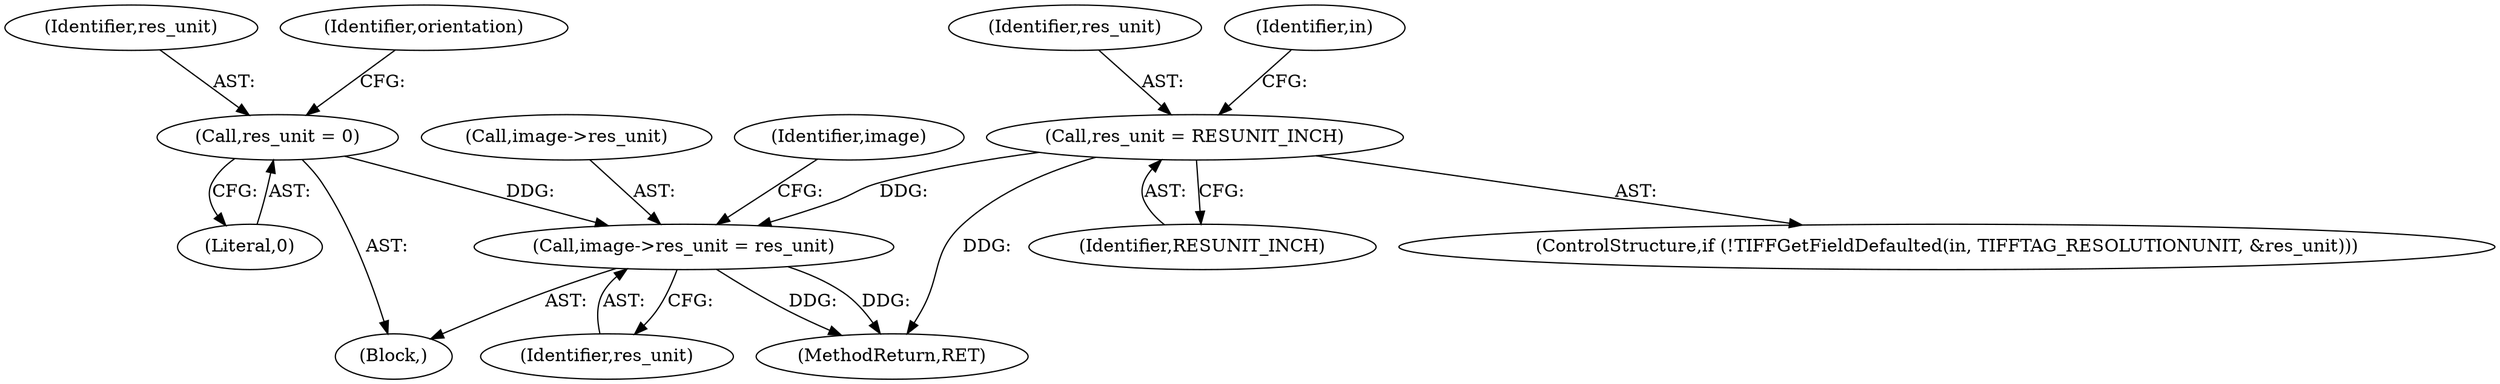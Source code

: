digraph "0_libtiff_83a4b92815ea04969d494416eaae3d4c6b338e4a#diff-c8b4b355f9b5c06d585b23138e1c185f_5@pointer" {
"1000459" [label="(Call,image->res_unit = res_unit)"];
"1000163" [label="(Call,res_unit = 0)"];
"1000299" [label="(Call,res_unit = RESUNIT_INCH)"];
"1000164" [label="(Identifier,res_unit)"];
"1000301" [label="(Identifier,RESUNIT_INCH)"];
"1000460" [label="(Call,image->res_unit)"];
"1000132" [label="(Block,)"];
"1000165" [label="(Literal,0)"];
"1000292" [label="(ControlStructure,if (!TIFFGetFieldDefaulted(in, TIFFTAG_RESOLUTIONUNIT, &res_unit)))"];
"1000300" [label="(Identifier,res_unit)"];
"1000163" [label="(Call,res_unit = 0)"];
"1000466" [label="(Identifier,image)"];
"1000168" [label="(Identifier,orientation)"];
"1000459" [label="(Call,image->res_unit = res_unit)"];
"1000305" [label="(Identifier,in)"];
"1000299" [label="(Call,res_unit = RESUNIT_INCH)"];
"1000463" [label="(Identifier,res_unit)"];
"1001214" [label="(MethodReturn,RET)"];
"1000459" -> "1000132"  [label="AST: "];
"1000459" -> "1000463"  [label="CFG: "];
"1000460" -> "1000459"  [label="AST: "];
"1000463" -> "1000459"  [label="AST: "];
"1000466" -> "1000459"  [label="CFG: "];
"1000459" -> "1001214"  [label="DDG: "];
"1000459" -> "1001214"  [label="DDG: "];
"1000163" -> "1000459"  [label="DDG: "];
"1000299" -> "1000459"  [label="DDG: "];
"1000163" -> "1000132"  [label="AST: "];
"1000163" -> "1000165"  [label="CFG: "];
"1000164" -> "1000163"  [label="AST: "];
"1000165" -> "1000163"  [label="AST: "];
"1000168" -> "1000163"  [label="CFG: "];
"1000299" -> "1000292"  [label="AST: "];
"1000299" -> "1000301"  [label="CFG: "];
"1000300" -> "1000299"  [label="AST: "];
"1000301" -> "1000299"  [label="AST: "];
"1000305" -> "1000299"  [label="CFG: "];
"1000299" -> "1001214"  [label="DDG: "];
}
